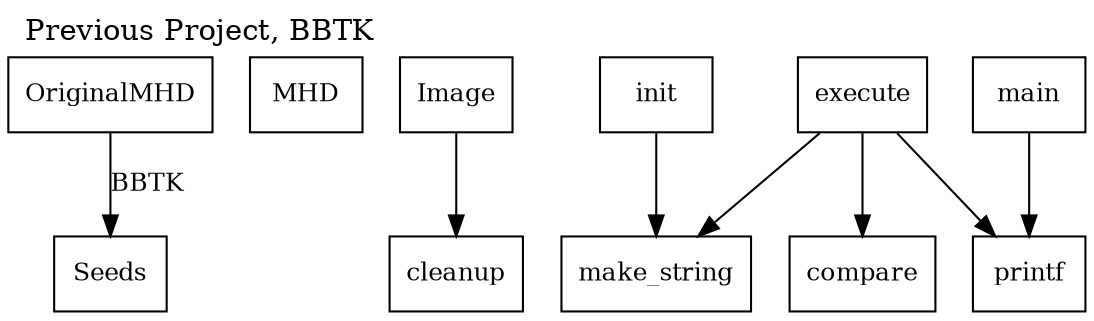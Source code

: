 digraph G {
graph [label="Previous Project, BBTK", labelloc=t, labeljust=l]
node [fontsize=12, shape=record]
edge [fontsize=12]
OriginalMHD -> Seeds[label=BBTK];
MHD Image -> cleanup;
execute -> make_string;
execute -> printf
init -> make_string;
main -> printf;
execute -> compare;
}
